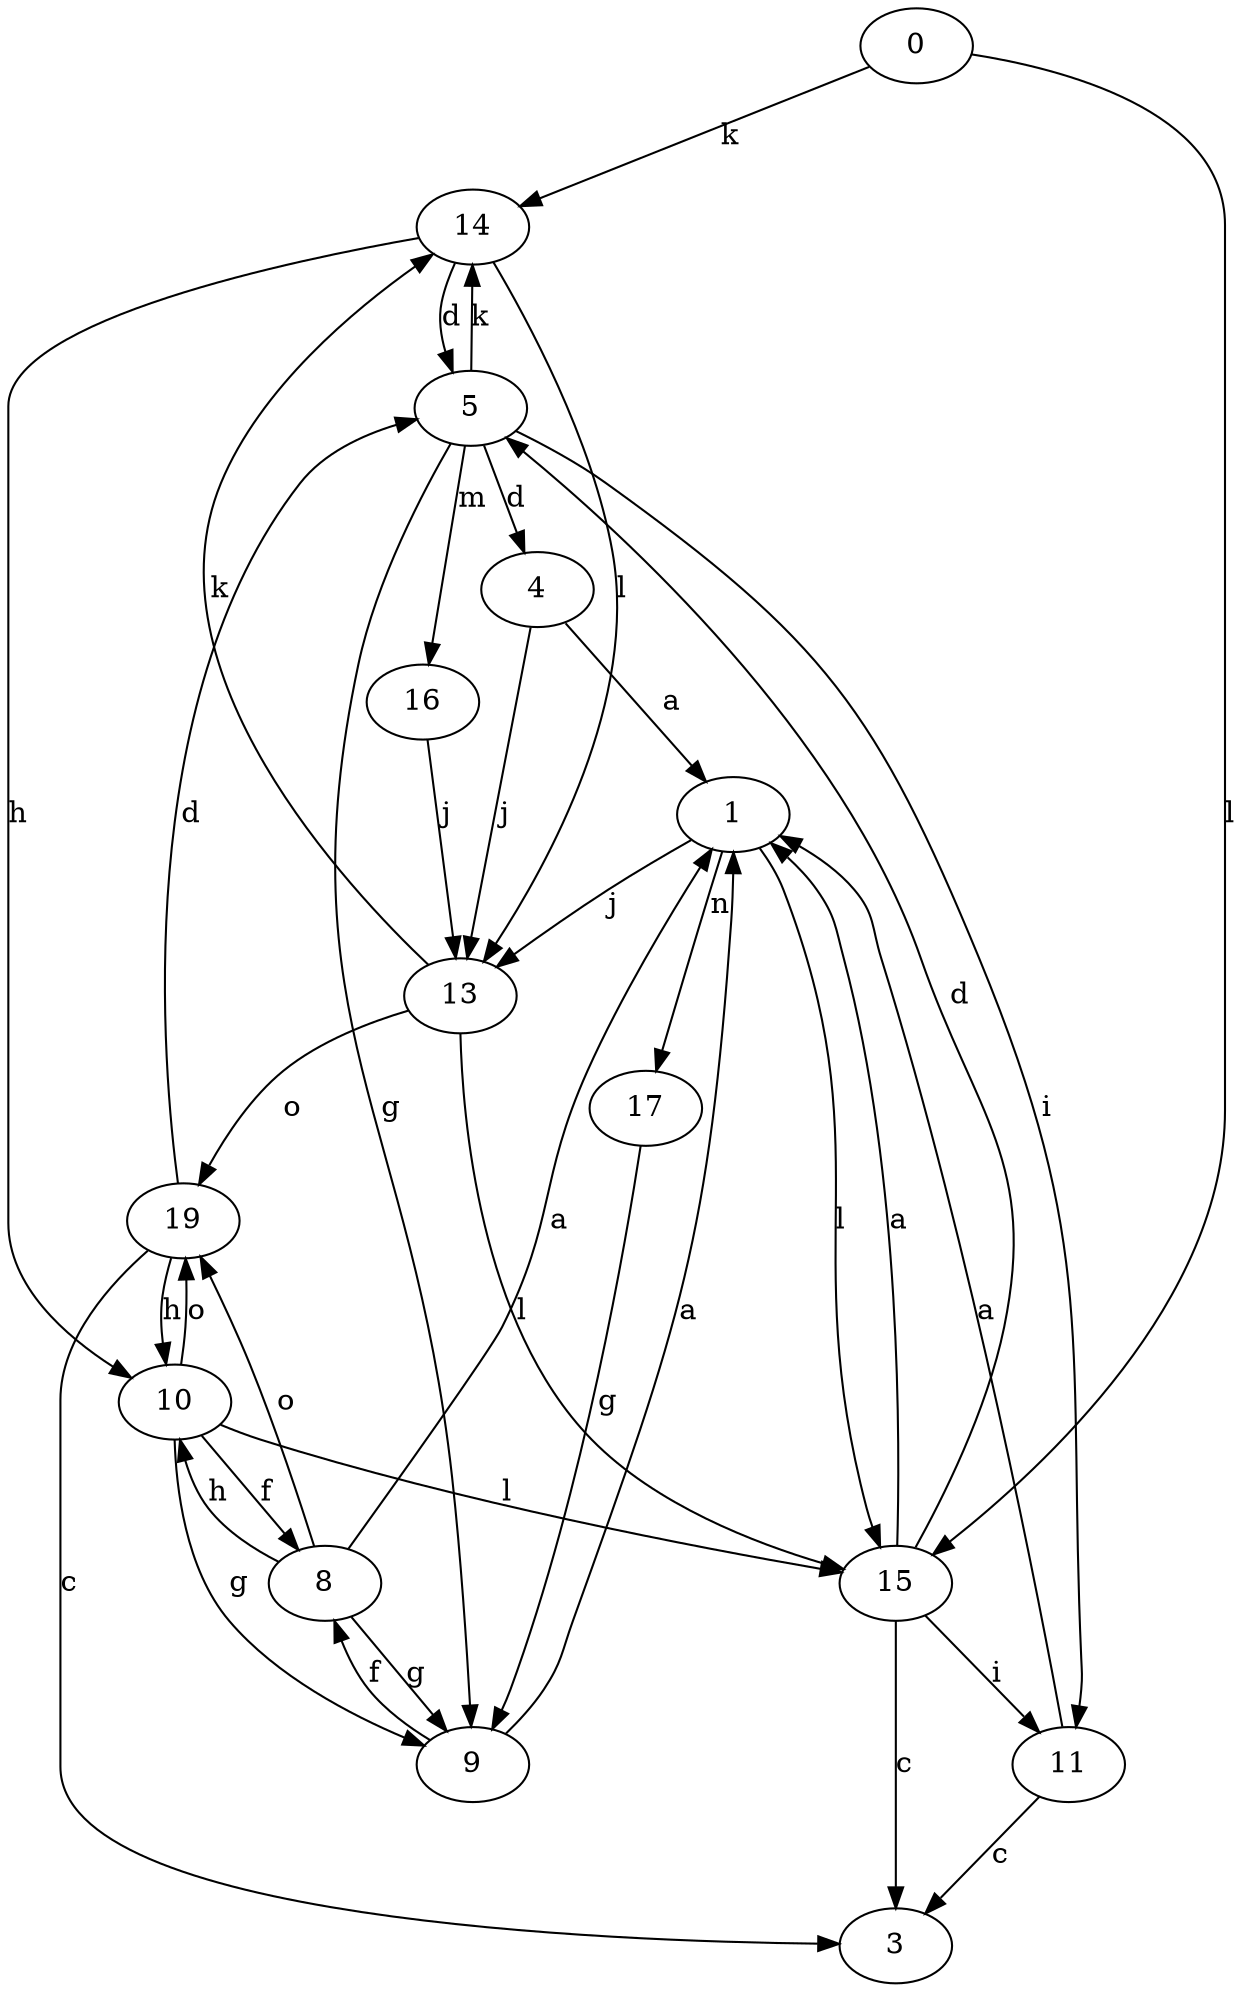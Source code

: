 strict digraph  {
0;
1;
3;
4;
5;
8;
9;
10;
11;
13;
14;
15;
16;
17;
19;
0 -> 14  [label=k];
0 -> 15  [label=l];
1 -> 13  [label=j];
1 -> 15  [label=l];
1 -> 17  [label=n];
4 -> 1  [label=a];
4 -> 13  [label=j];
5 -> 4  [label=d];
5 -> 9  [label=g];
5 -> 11  [label=i];
5 -> 14  [label=k];
5 -> 16  [label=m];
8 -> 1  [label=a];
8 -> 9  [label=g];
8 -> 10  [label=h];
8 -> 19  [label=o];
9 -> 1  [label=a];
9 -> 8  [label=f];
10 -> 8  [label=f];
10 -> 9  [label=g];
10 -> 15  [label=l];
10 -> 19  [label=o];
11 -> 1  [label=a];
11 -> 3  [label=c];
13 -> 14  [label=k];
13 -> 15  [label=l];
13 -> 19  [label=o];
14 -> 5  [label=d];
14 -> 10  [label=h];
14 -> 13  [label=l];
15 -> 1  [label=a];
15 -> 3  [label=c];
15 -> 5  [label=d];
15 -> 11  [label=i];
16 -> 13  [label=j];
17 -> 9  [label=g];
19 -> 3  [label=c];
19 -> 5  [label=d];
19 -> 10  [label=h];
}
